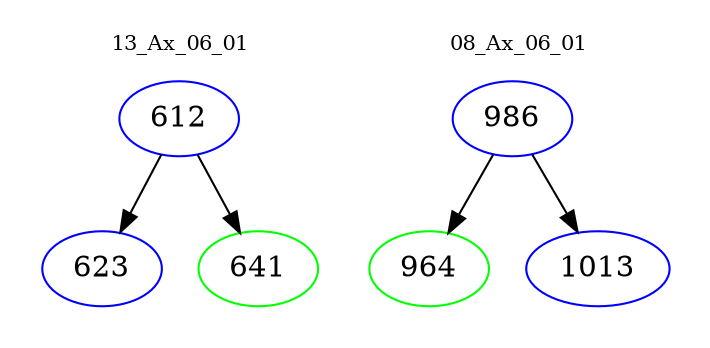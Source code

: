 digraph{
subgraph cluster_0 {
color = white
label = "13_Ax_06_01";
fontsize=10;
T0_612 [label="612", color="blue"]
T0_612 -> T0_623 [color="black"]
T0_623 [label="623", color="blue"]
T0_612 -> T0_641 [color="black"]
T0_641 [label="641", color="green"]
}
subgraph cluster_1 {
color = white
label = "08_Ax_06_01";
fontsize=10;
T1_986 [label="986", color="blue"]
T1_986 -> T1_964 [color="black"]
T1_964 [label="964", color="green"]
T1_986 -> T1_1013 [color="black"]
T1_1013 [label="1013", color="blue"]
}
}
